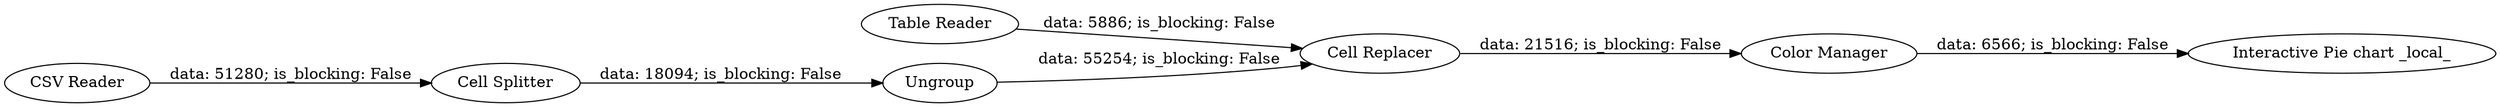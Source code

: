 digraph {
	"5568382706641766579_1" [label="Table Reader"]
	"5568382706641766579_7" [label="Cell Splitter"]
	"5568382706641766579_14" [label="Color Manager"]
	"5568382706641766579_13" [label="Interactive Pie chart _local_"]
	"5568382706641766579_2" [label="CSV Reader"]
	"5568382706641766579_4" [label=Ungroup]
	"5568382706641766579_9" [label="Cell Replacer"]
	"5568382706641766579_2" -> "5568382706641766579_7" [label="data: 51280; is_blocking: False"]
	"5568382706641766579_14" -> "5568382706641766579_13" [label="data: 6566; is_blocking: False"]
	"5568382706641766579_7" -> "5568382706641766579_4" [label="data: 18094; is_blocking: False"]
	"5568382706641766579_1" -> "5568382706641766579_9" [label="data: 5886; is_blocking: False"]
	"5568382706641766579_4" -> "5568382706641766579_9" [label="data: 55254; is_blocking: False"]
	"5568382706641766579_9" -> "5568382706641766579_14" [label="data: 21516; is_blocking: False"]
	rankdir=LR
}
